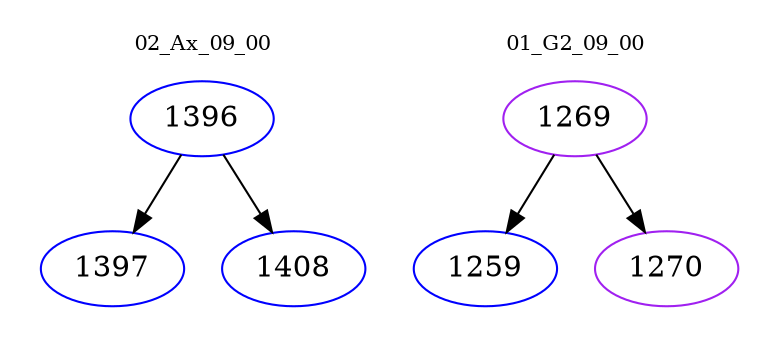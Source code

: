 digraph{
subgraph cluster_0 {
color = white
label = "02_Ax_09_00";
fontsize=10;
T0_1396 [label="1396", color="blue"]
T0_1396 -> T0_1397 [color="black"]
T0_1397 [label="1397", color="blue"]
T0_1396 -> T0_1408 [color="black"]
T0_1408 [label="1408", color="blue"]
}
subgraph cluster_1 {
color = white
label = "01_G2_09_00";
fontsize=10;
T1_1269 [label="1269", color="purple"]
T1_1269 -> T1_1259 [color="black"]
T1_1259 [label="1259", color="blue"]
T1_1269 -> T1_1270 [color="black"]
T1_1270 [label="1270", color="purple"]
}
}
